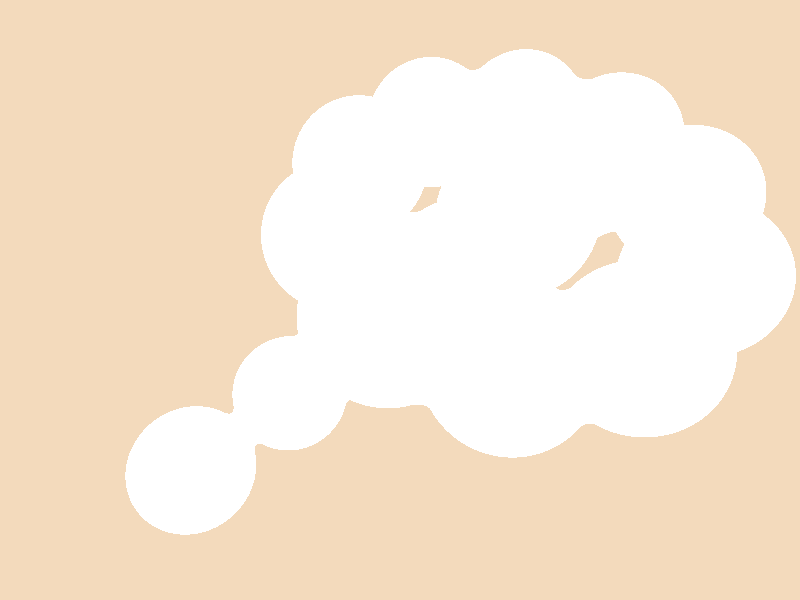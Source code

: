 // Persistence of Vision Ray Tracer Scene Description File
// File: mj1.pov
// Vers: 3.6
// Desc: Photon Scene Template with modifications
//

#version 3.6;

#declare Photons=on;

global_settings {
  assumed_gamma 1.0
  max_trace_level 5
  #if (Photons)          // global photon block
    photons {
      spacing 0.01                 // specify the density of photons
      //count 100000               // alternatively use a total number of photons

      //gather min, max            // amount of photons gathered during render [20, 100]
      //media max_steps [,factor]  // media photons
      jitter 1.0                 // jitter phor photon rays
      //max_trace_level 5          // optional separate max_trace_level
      //adc_bailout 1/255          // see global adc_bailout
      //save_file "filename"       // save photons to file
      //load_file "filename"       // load photons from file
      //autostop 0                 // photon autostop option
      //radius 10                  // manually specified search radius
      // (---Adaptive Search Radius---)
      //steps 1
      //expand_thresholds 0.2, 40
    }

  #end
}

// ----------------------------------------

camera {
  right x*image_width/image_height
  location  <0,5.6,-4>
  look_at   <0,0.75,0>
}

light_source {
  <500,500,150>       // light's position
  color rgb 0.4       // light's color
  photons {           // photon block for a light source
    refraction on
    reflection on
  }
}

light_source {
  <-500,500,150>       // light's position
  color rgb 1.3       // light's color
  photons {           // photon block for a light source
    refraction on
    reflection on
  }
}


sky_sphere {
  pigment {
    gradient y
    color_map {
      [0.0 rgb <0.6,0.7,1.0>]
      [0.7 rgb <0.0,0.1,0.8>]
    }
  }
}

// ----------------------------------------

plane {
  y, 0
  texture {
    pigment { color rgb <0.9, 0.7, 0.5> }
  }
}


#declare M_Glass=    // Glass material
material {
  texture {
    pigment {rgbt 1}
    finish {
      ambient 0.0
      diffuse 0.05
      specular 0.6
      roughness 0.005
      reflection {
        0.1, 1.0
        fresnel on
      }
      conserve_energy
    }
  }
  interior {
    ior 1.5
    fade_power 1001
    fade_distance 0.9
    fade_color <0.5,0.8,0.6>      
    refraction 1.6
  }
}
  
  
  
blob
{               
  threshold 0.1
  
  #declare Count=0;
  #declare MaxCount=10;
  #while (Count < MaxCount)
    sphere { <cos(Count/MaxCount*2*pi)*2,1,sin(Count/MaxCount*2*pi)*2>, 1, 0.9 }
    #declare Count = Count + 1;
  #end
  
sphere {                       

  <0,1,0>, 1, 3  
}


sphere {
  <1,1,0>, 0.9, 3  
 
}
sphere {
  <-1,1,0>, 0.8, 1
}

sphere {
  <-2,1,0>, 1, 1
}

sphere {
  <-3.2,1,0>, 0.6, 1  
}

sphere {
  <-4.2,1,0>, 0.6, 1  
}

 material { M_Glass }

  photons {  // photon block for an object
    target 1.0
    refraction on
    reflection on
  }               
  rotate <0,-45,0>
  translate <1.3,0,1.0>
}
